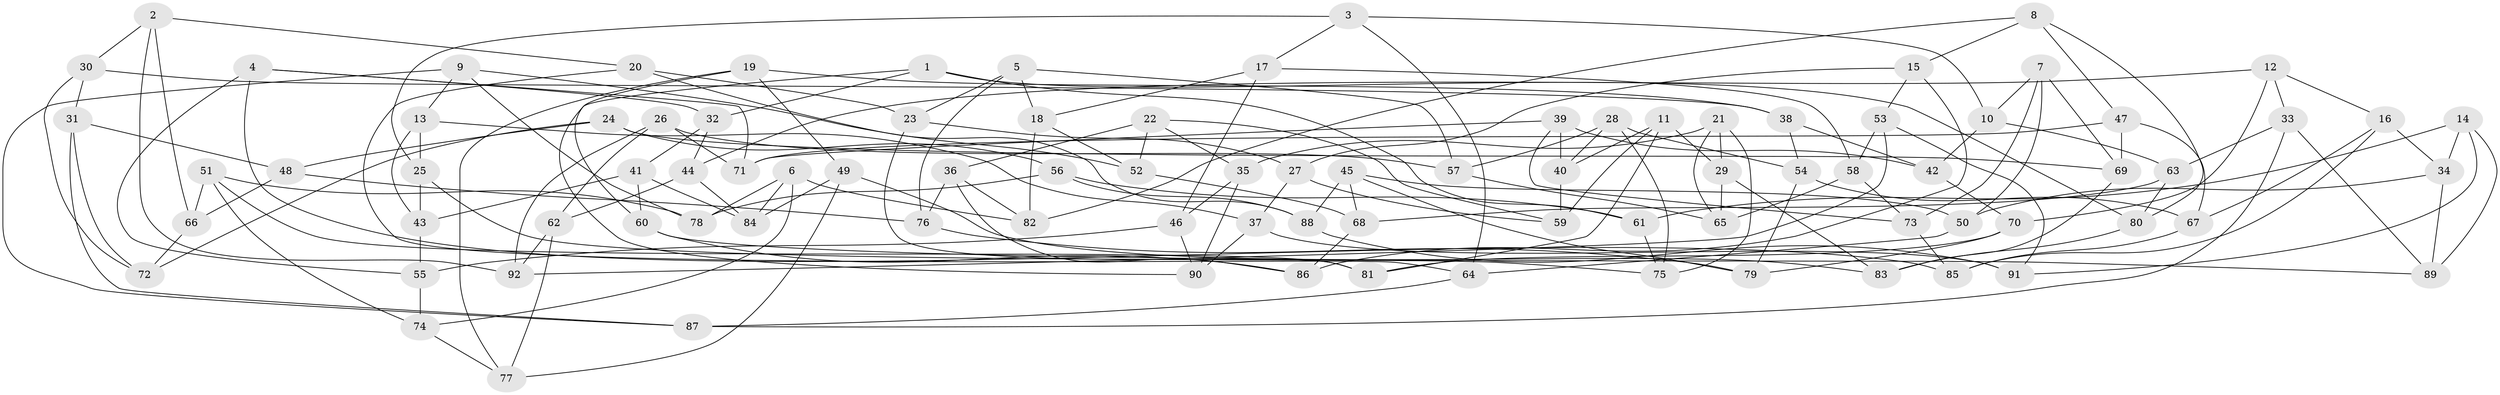 // coarse degree distribution, {4: 0.5625, 3: 0.140625, 6: 0.03125, 5: 0.1875, 7: 0.03125, 8: 0.03125, 11: 0.015625}
// Generated by graph-tools (version 1.1) at 2025/03/03/04/25 22:03:25]
// undirected, 92 vertices, 184 edges
graph export_dot {
graph [start="1"]
  node [color=gray90,style=filled];
  1;
  2;
  3;
  4;
  5;
  6;
  7;
  8;
  9;
  10;
  11;
  12;
  13;
  14;
  15;
  16;
  17;
  18;
  19;
  20;
  21;
  22;
  23;
  24;
  25;
  26;
  27;
  28;
  29;
  30;
  31;
  32;
  33;
  34;
  35;
  36;
  37;
  38;
  39;
  40;
  41;
  42;
  43;
  44;
  45;
  46;
  47;
  48;
  49;
  50;
  51;
  52;
  53;
  54;
  55;
  56;
  57;
  58;
  59;
  60;
  61;
  62;
  63;
  64;
  65;
  66;
  67;
  68;
  69;
  70;
  71;
  72;
  73;
  74;
  75;
  76;
  77;
  78;
  79;
  80;
  81;
  82;
  83;
  84;
  85;
  86;
  87;
  88;
  89;
  90;
  91;
  92;
  1 -- 90;
  1 -- 61;
  1 -- 80;
  1 -- 32;
  2 -- 20;
  2 -- 92;
  2 -- 30;
  2 -- 66;
  3 -- 17;
  3 -- 64;
  3 -- 25;
  3 -- 10;
  4 -- 71;
  4 -- 85;
  4 -- 32;
  4 -- 55;
  5 -- 76;
  5 -- 18;
  5 -- 57;
  5 -- 23;
  6 -- 84;
  6 -- 82;
  6 -- 74;
  6 -- 78;
  7 -- 50;
  7 -- 69;
  7 -- 73;
  7 -- 10;
  8 -- 80;
  8 -- 15;
  8 -- 82;
  8 -- 47;
  9 -- 78;
  9 -- 87;
  9 -- 52;
  9 -- 13;
  10 -- 63;
  10 -- 42;
  11 -- 29;
  11 -- 40;
  11 -- 59;
  11 -- 81;
  12 -- 44;
  12 -- 16;
  12 -- 70;
  12 -- 33;
  13 -- 37;
  13 -- 25;
  13 -- 43;
  14 -- 91;
  14 -- 89;
  14 -- 61;
  14 -- 34;
  15 -- 53;
  15 -- 27;
  15 -- 86;
  16 -- 85;
  16 -- 34;
  16 -- 67;
  17 -- 46;
  17 -- 58;
  17 -- 18;
  18 -- 52;
  18 -- 82;
  19 -- 38;
  19 -- 77;
  19 -- 60;
  19 -- 49;
  20 -- 23;
  20 -- 88;
  20 -- 64;
  21 -- 65;
  21 -- 75;
  21 -- 35;
  21 -- 29;
  22 -- 59;
  22 -- 36;
  22 -- 52;
  22 -- 35;
  23 -- 81;
  23 -- 27;
  24 -- 72;
  24 -- 56;
  24 -- 48;
  24 -- 69;
  25 -- 75;
  25 -- 43;
  26 -- 57;
  26 -- 92;
  26 -- 62;
  26 -- 71;
  27 -- 37;
  27 -- 59;
  28 -- 75;
  28 -- 57;
  28 -- 40;
  28 -- 54;
  29 -- 65;
  29 -- 83;
  30 -- 31;
  30 -- 38;
  30 -- 72;
  31 -- 48;
  31 -- 72;
  31 -- 87;
  32 -- 44;
  32 -- 41;
  33 -- 89;
  33 -- 63;
  33 -- 87;
  34 -- 89;
  34 -- 50;
  35 -- 90;
  35 -- 46;
  36 -- 86;
  36 -- 76;
  36 -- 82;
  37 -- 90;
  37 -- 91;
  38 -- 42;
  38 -- 54;
  39 -- 71;
  39 -- 73;
  39 -- 42;
  39 -- 40;
  40 -- 59;
  41 -- 43;
  41 -- 60;
  41 -- 84;
  42 -- 70;
  43 -- 55;
  44 -- 84;
  44 -- 62;
  45 -- 88;
  45 -- 68;
  45 -- 50;
  45 -- 79;
  46 -- 55;
  46 -- 90;
  47 -- 67;
  47 -- 69;
  47 -- 71;
  48 -- 66;
  48 -- 76;
  49 -- 83;
  49 -- 77;
  49 -- 84;
  50 -- 64;
  51 -- 66;
  51 -- 78;
  51 -- 74;
  51 -- 81;
  52 -- 68;
  53 -- 91;
  53 -- 92;
  53 -- 58;
  54 -- 67;
  54 -- 79;
  55 -- 74;
  56 -- 78;
  56 -- 88;
  56 -- 61;
  57 -- 65;
  58 -- 65;
  58 -- 73;
  60 -- 89;
  60 -- 86;
  61 -- 75;
  62 -- 77;
  62 -- 92;
  63 -- 80;
  63 -- 68;
  64 -- 87;
  66 -- 72;
  67 -- 85;
  68 -- 86;
  69 -- 83;
  70 -- 79;
  70 -- 81;
  73 -- 85;
  74 -- 77;
  76 -- 79;
  80 -- 83;
  88 -- 91;
}
